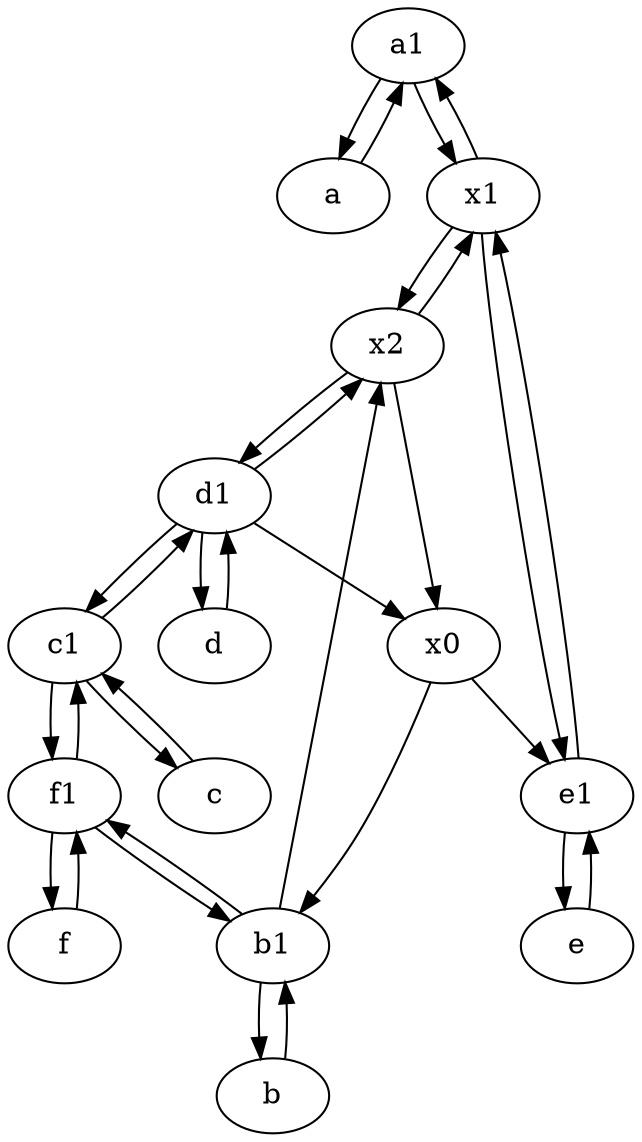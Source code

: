digraph  {
	a1 [pos="40,15!"];
	f1;
	d1 [pos="25,30!"];
	e [pos="30,50!"];
	c [pos="20,10!"];
	x2;
	a [pos="40,10!"];
	b1 [pos="45,20!"];
	x0;
	f [pos="15,45!"];
	d [pos="20,30!"];
	c1 [pos="30,15!"];
	x1;
	e1 [pos="25,45!"];
	b [pos="50,20!"];
	x1 -> x2;
	d1 -> x0;
	x2 -> x1;
	x2 -> x0;
	c1 -> d1;
	f1 -> c1;
	d1 -> d;
	b1 -> b;
	a1 -> x1;
	a1 -> a;
	c1 -> f1;
	c -> c1;
	x0 -> e1;
	d1 -> c1;
	e -> e1;
	d -> d1;
	a -> a1;
	e1 -> e;
	f1 -> f;
	f -> f1;
	x1 -> a1;
	e1 -> x1;
	d1 -> x2;
	b1 -> x2;
	x2 -> d1;
	b1 -> f1;
	b -> b1;
	x0 -> b1;
	f1 -> b1;
	c1 -> c;
	x1 -> e1;

	}